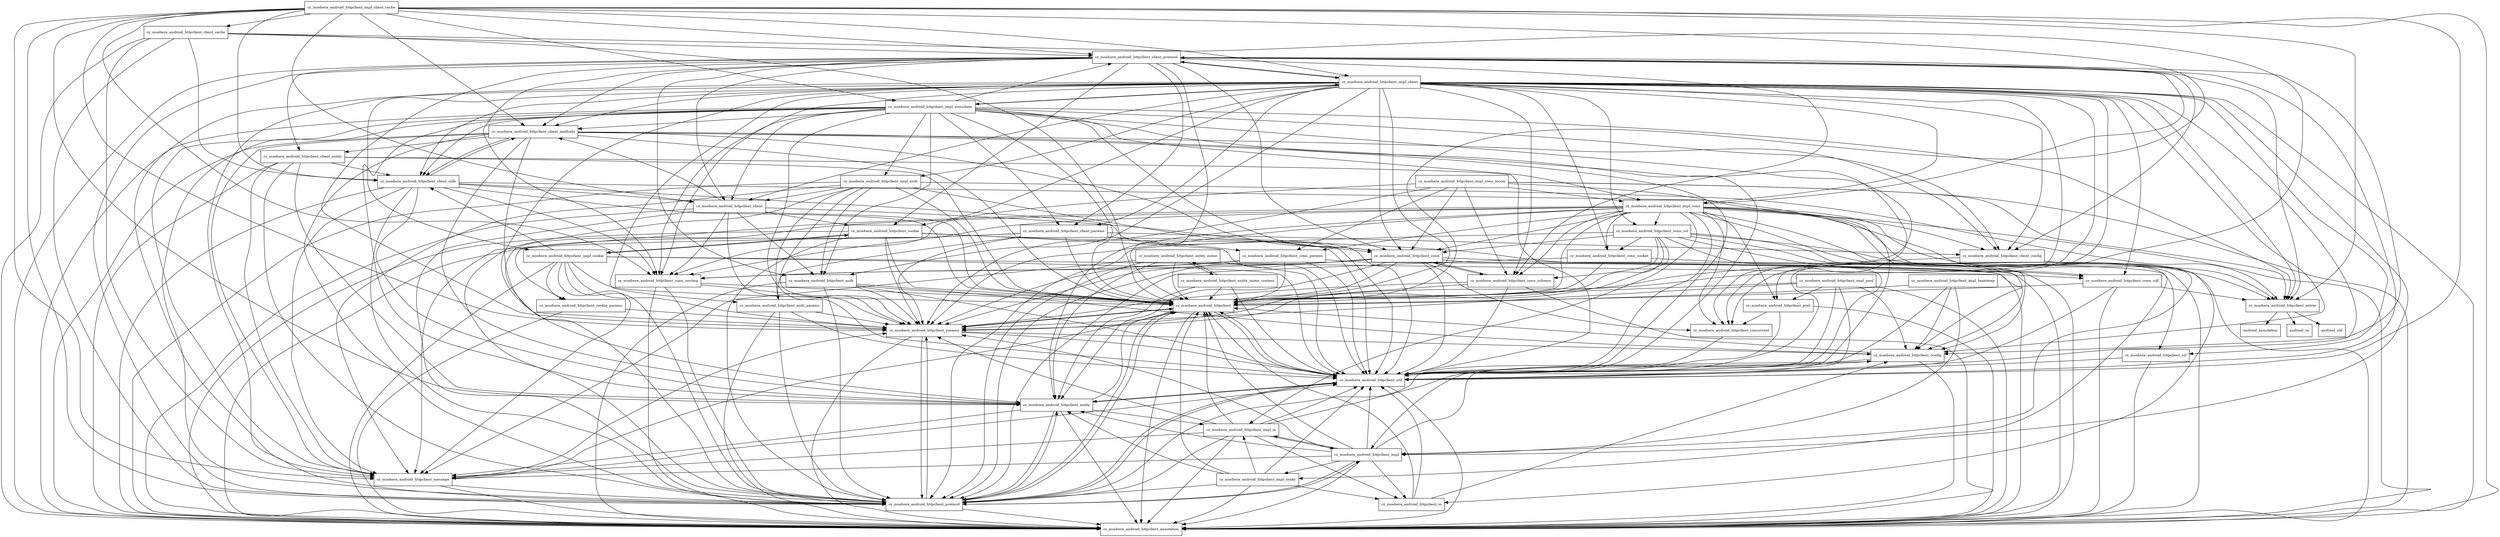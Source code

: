 digraph httpclient_4_4_1_1_package_dependencies {
  node [shape = box, fontsize=10.0];
  cz_msebera_android_httpclient -> cz_msebera_android_httpclient_annotation;
  cz_msebera_android_httpclient -> cz_msebera_android_httpclient_params;
  cz_msebera_android_httpclient -> cz_msebera_android_httpclient_protocol;
  cz_msebera_android_httpclient -> cz_msebera_android_httpclient_util;
  cz_msebera_android_httpclient_auth -> cz_msebera_android_httpclient;
  cz_msebera_android_httpclient_auth -> cz_msebera_android_httpclient_annotation;
  cz_msebera_android_httpclient_auth -> cz_msebera_android_httpclient_config;
  cz_msebera_android_httpclient_auth -> cz_msebera_android_httpclient_params;
  cz_msebera_android_httpclient_auth -> cz_msebera_android_httpclient_protocol;
  cz_msebera_android_httpclient_auth -> cz_msebera_android_httpclient_util;
  cz_msebera_android_httpclient_auth_params -> cz_msebera_android_httpclient_annotation;
  cz_msebera_android_httpclient_auth_params -> cz_msebera_android_httpclient_params;
  cz_msebera_android_httpclient_auth_params -> cz_msebera_android_httpclient_protocol;
  cz_msebera_android_httpclient_auth_params -> cz_msebera_android_httpclient_util;
  cz_msebera_android_httpclient_client -> cz_msebera_android_httpclient;
  cz_msebera_android_httpclient_client -> cz_msebera_android_httpclient_annotation;
  cz_msebera_android_httpclient_client -> cz_msebera_android_httpclient_auth;
  cz_msebera_android_httpclient_client -> cz_msebera_android_httpclient_client_methods;
  cz_msebera_android_httpclient_client -> cz_msebera_android_httpclient_conn;
  cz_msebera_android_httpclient_client -> cz_msebera_android_httpclient_conn_routing;
  cz_msebera_android_httpclient_client -> cz_msebera_android_httpclient_cookie;
  cz_msebera_android_httpclient_client -> cz_msebera_android_httpclient_params;
  cz_msebera_android_httpclient_client -> cz_msebera_android_httpclient_protocol;
  cz_msebera_android_httpclient_client_cache -> cz_msebera_android_httpclient;
  cz_msebera_android_httpclient_client_cache -> cz_msebera_android_httpclient_annotation;
  cz_msebera_android_httpclient_client_cache -> cz_msebera_android_httpclient_client_protocol;
  cz_msebera_android_httpclient_client_cache -> cz_msebera_android_httpclient_client_utils;
  cz_msebera_android_httpclient_client_cache -> cz_msebera_android_httpclient_message;
  cz_msebera_android_httpclient_client_cache -> cz_msebera_android_httpclient_protocol;
  cz_msebera_android_httpclient_client_cache -> cz_msebera_android_httpclient_util;
  cz_msebera_android_httpclient_client_config -> cz_msebera_android_httpclient;
  cz_msebera_android_httpclient_client_config -> cz_msebera_android_httpclient_annotation;
  cz_msebera_android_httpclient_client_entity -> cz_msebera_android_httpclient;
  cz_msebera_android_httpclient_client_entity -> cz_msebera_android_httpclient_annotation;
  cz_msebera_android_httpclient_client_entity -> cz_msebera_android_httpclient_client_utils;
  cz_msebera_android_httpclient_client_entity -> cz_msebera_android_httpclient_entity;
  cz_msebera_android_httpclient_client_entity -> cz_msebera_android_httpclient_message;
  cz_msebera_android_httpclient_client_entity -> cz_msebera_android_httpclient_protocol;
  cz_msebera_android_httpclient_client_entity -> cz_msebera_android_httpclient_util;
  cz_msebera_android_httpclient_client_methods -> cz_msebera_android_httpclient;
  cz_msebera_android_httpclient_client_methods -> cz_msebera_android_httpclient_annotation;
  cz_msebera_android_httpclient_client_methods -> cz_msebera_android_httpclient_client_config;
  cz_msebera_android_httpclient_client_methods -> cz_msebera_android_httpclient_client_entity;
  cz_msebera_android_httpclient_client_methods -> cz_msebera_android_httpclient_client_utils;
  cz_msebera_android_httpclient_client_methods -> cz_msebera_android_httpclient_concurrent;
  cz_msebera_android_httpclient_client_methods -> cz_msebera_android_httpclient_conn;
  cz_msebera_android_httpclient_client_methods -> cz_msebera_android_httpclient_entity;
  cz_msebera_android_httpclient_client_methods -> cz_msebera_android_httpclient_message;
  cz_msebera_android_httpclient_client_methods -> cz_msebera_android_httpclient_params;
  cz_msebera_android_httpclient_client_methods -> cz_msebera_android_httpclient_protocol;
  cz_msebera_android_httpclient_client_methods -> cz_msebera_android_httpclient_util;
  cz_msebera_android_httpclient_client_params -> cz_msebera_android_httpclient;
  cz_msebera_android_httpclient_client_params -> cz_msebera_android_httpclient_annotation;
  cz_msebera_android_httpclient_client_params -> cz_msebera_android_httpclient_auth_params;
  cz_msebera_android_httpclient_client_params -> cz_msebera_android_httpclient_client_config;
  cz_msebera_android_httpclient_client_params -> cz_msebera_android_httpclient_conn_params;
  cz_msebera_android_httpclient_client_params -> cz_msebera_android_httpclient_cookie_params;
  cz_msebera_android_httpclient_client_params -> cz_msebera_android_httpclient_params;
  cz_msebera_android_httpclient_client_params -> cz_msebera_android_httpclient_util;
  cz_msebera_android_httpclient_client_protocol -> cz_msebera_android_httpclient;
  cz_msebera_android_httpclient_client_protocol -> cz_msebera_android_httpclient_annotation;
  cz_msebera_android_httpclient_client_protocol -> cz_msebera_android_httpclient_auth;
  cz_msebera_android_httpclient_client_protocol -> cz_msebera_android_httpclient_client;
  cz_msebera_android_httpclient_client_protocol -> cz_msebera_android_httpclient_client_config;
  cz_msebera_android_httpclient_client_protocol -> cz_msebera_android_httpclient_client_entity;
  cz_msebera_android_httpclient_client_protocol -> cz_msebera_android_httpclient_client_methods;
  cz_msebera_android_httpclient_client_protocol -> cz_msebera_android_httpclient_client_params;
  cz_msebera_android_httpclient_client_protocol -> cz_msebera_android_httpclient_config;
  cz_msebera_android_httpclient_client_protocol -> cz_msebera_android_httpclient_conn;
  cz_msebera_android_httpclient_client_protocol -> cz_msebera_android_httpclient_conn_routing;
  cz_msebera_android_httpclient_client_protocol -> cz_msebera_android_httpclient_conn_scheme;
  cz_msebera_android_httpclient_client_protocol -> cz_msebera_android_httpclient_cookie;
  cz_msebera_android_httpclient_client_protocol -> cz_msebera_android_httpclient_extras;
  cz_msebera_android_httpclient_client_protocol -> cz_msebera_android_httpclient_impl_client;
  cz_msebera_android_httpclient_client_protocol -> cz_msebera_android_httpclient_params;
  cz_msebera_android_httpclient_client_protocol -> cz_msebera_android_httpclient_protocol;
  cz_msebera_android_httpclient_client_protocol -> cz_msebera_android_httpclient_util;
  cz_msebera_android_httpclient_client_utils -> cz_msebera_android_httpclient;
  cz_msebera_android_httpclient_client_utils -> cz_msebera_android_httpclient_annotation;
  cz_msebera_android_httpclient_client_utils -> cz_msebera_android_httpclient_client;
  cz_msebera_android_httpclient_client_utils -> cz_msebera_android_httpclient_client_methods;
  cz_msebera_android_httpclient_client_utils -> cz_msebera_android_httpclient_conn_routing;
  cz_msebera_android_httpclient_client_utils -> cz_msebera_android_httpclient_conn_util;
  cz_msebera_android_httpclient_client_utils -> cz_msebera_android_httpclient_entity;
  cz_msebera_android_httpclient_client_utils -> cz_msebera_android_httpclient_message;
  cz_msebera_android_httpclient_client_utils -> cz_msebera_android_httpclient_protocol;
  cz_msebera_android_httpclient_client_utils -> cz_msebera_android_httpclient_util;
  cz_msebera_android_httpclient_concurrent -> cz_msebera_android_httpclient_util;
  cz_msebera_android_httpclient_config -> cz_msebera_android_httpclient;
  cz_msebera_android_httpclient_config -> cz_msebera_android_httpclient_annotation;
  cz_msebera_android_httpclient_config -> cz_msebera_android_httpclient_util;
  cz_msebera_android_httpclient_conn -> cz_msebera_android_httpclient;
  cz_msebera_android_httpclient_conn -> cz_msebera_android_httpclient_annotation;
  cz_msebera_android_httpclient_conn -> cz_msebera_android_httpclient_concurrent;
  cz_msebera_android_httpclient_conn -> cz_msebera_android_httpclient_config;
  cz_msebera_android_httpclient_conn -> cz_msebera_android_httpclient_conn_routing;
  cz_msebera_android_httpclient_conn -> cz_msebera_android_httpclient_conn_scheme;
  cz_msebera_android_httpclient_conn -> cz_msebera_android_httpclient_entity;
  cz_msebera_android_httpclient_conn -> cz_msebera_android_httpclient_params;
  cz_msebera_android_httpclient_conn -> cz_msebera_android_httpclient_protocol;
  cz_msebera_android_httpclient_conn -> cz_msebera_android_httpclient_util;
  cz_msebera_android_httpclient_conn_params -> cz_msebera_android_httpclient;
  cz_msebera_android_httpclient_conn_params -> cz_msebera_android_httpclient_annotation;
  cz_msebera_android_httpclient_conn_params -> cz_msebera_android_httpclient_conn_routing;
  cz_msebera_android_httpclient_conn_params -> cz_msebera_android_httpclient_params;
  cz_msebera_android_httpclient_conn_params -> cz_msebera_android_httpclient_util;
  cz_msebera_android_httpclient_conn_routing -> cz_msebera_android_httpclient;
  cz_msebera_android_httpclient_conn_routing -> cz_msebera_android_httpclient_annotation;
  cz_msebera_android_httpclient_conn_routing -> cz_msebera_android_httpclient_protocol;
  cz_msebera_android_httpclient_conn_routing -> cz_msebera_android_httpclient_util;
  cz_msebera_android_httpclient_conn_scheme -> cz_msebera_android_httpclient;
  cz_msebera_android_httpclient_conn_scheme -> cz_msebera_android_httpclient_annotation;
  cz_msebera_android_httpclient_conn_scheme -> cz_msebera_android_httpclient_conn;
  cz_msebera_android_httpclient_conn_scheme -> cz_msebera_android_httpclient_params;
  cz_msebera_android_httpclient_conn_scheme -> cz_msebera_android_httpclient_util;
  cz_msebera_android_httpclient_conn_socket -> cz_msebera_android_httpclient;
  cz_msebera_android_httpclient_conn_socket -> cz_msebera_android_httpclient_annotation;
  cz_msebera_android_httpclient_conn_socket -> cz_msebera_android_httpclient_protocol;
  cz_msebera_android_httpclient_conn_ssl -> cz_msebera_android_httpclient;
  cz_msebera_android_httpclient_conn_ssl -> cz_msebera_android_httpclient_annotation;
  cz_msebera_android_httpclient_conn_ssl -> cz_msebera_android_httpclient_conn;
  cz_msebera_android_httpclient_conn_ssl -> cz_msebera_android_httpclient_conn_scheme;
  cz_msebera_android_httpclient_conn_ssl -> cz_msebera_android_httpclient_conn_socket;
  cz_msebera_android_httpclient_conn_ssl -> cz_msebera_android_httpclient_conn_util;
  cz_msebera_android_httpclient_conn_ssl -> cz_msebera_android_httpclient_extras;
  cz_msebera_android_httpclient_conn_ssl -> cz_msebera_android_httpclient_params;
  cz_msebera_android_httpclient_conn_ssl -> cz_msebera_android_httpclient_protocol;
  cz_msebera_android_httpclient_conn_ssl -> cz_msebera_android_httpclient_ssl;
  cz_msebera_android_httpclient_conn_ssl -> cz_msebera_android_httpclient_util;
  cz_msebera_android_httpclient_conn_util -> cz_msebera_android_httpclient;
  cz_msebera_android_httpclient_conn_util -> cz_msebera_android_httpclient_annotation;
  cz_msebera_android_httpclient_conn_util -> cz_msebera_android_httpclient_extras;
  cz_msebera_android_httpclient_conn_util -> cz_msebera_android_httpclient_util;
  cz_msebera_android_httpclient_cookie -> cz_msebera_android_httpclient;
  cz_msebera_android_httpclient_cookie -> cz_msebera_android_httpclient_annotation;
  cz_msebera_android_httpclient_cookie -> cz_msebera_android_httpclient_config;
  cz_msebera_android_httpclient_cookie -> cz_msebera_android_httpclient_impl_cookie;
  cz_msebera_android_httpclient_cookie -> cz_msebera_android_httpclient_params;
  cz_msebera_android_httpclient_cookie -> cz_msebera_android_httpclient_protocol;
  cz_msebera_android_httpclient_cookie -> cz_msebera_android_httpclient_util;
  cz_msebera_android_httpclient_cookie_params -> cz_msebera_android_httpclient_annotation;
  cz_msebera_android_httpclient_cookie_params -> cz_msebera_android_httpclient_params;
  cz_msebera_android_httpclient_entity -> cz_msebera_android_httpclient;
  cz_msebera_android_httpclient_entity -> cz_msebera_android_httpclient_annotation;
  cz_msebera_android_httpclient_entity -> cz_msebera_android_httpclient_impl_io;
  cz_msebera_android_httpclient_entity -> cz_msebera_android_httpclient_message;
  cz_msebera_android_httpclient_entity -> cz_msebera_android_httpclient_protocol;
  cz_msebera_android_httpclient_entity -> cz_msebera_android_httpclient_util;
  cz_msebera_android_httpclient_entity_mime -> cz_msebera_android_httpclient;
  cz_msebera_android_httpclient_entity_mime -> cz_msebera_android_httpclient_entity;
  cz_msebera_android_httpclient_entity_mime -> cz_msebera_android_httpclient_entity_mime_content;
  cz_msebera_android_httpclient_entity_mime -> cz_msebera_android_httpclient_message;
  cz_msebera_android_httpclient_entity_mime -> cz_msebera_android_httpclient_protocol;
  cz_msebera_android_httpclient_entity_mime -> cz_msebera_android_httpclient_util;
  cz_msebera_android_httpclient_entity_mime_content -> cz_msebera_android_httpclient;
  cz_msebera_android_httpclient_entity_mime_content -> cz_msebera_android_httpclient_entity;
  cz_msebera_android_httpclient_entity_mime_content -> cz_msebera_android_httpclient_entity_mime;
  cz_msebera_android_httpclient_entity_mime_content -> cz_msebera_android_httpclient_util;
  cz_msebera_android_httpclient_extras -> android_annotation;
  cz_msebera_android_httpclient_extras -> android_os;
  cz_msebera_android_httpclient_extras -> android_util;
  cz_msebera_android_httpclient_impl -> cz_msebera_android_httpclient;
  cz_msebera_android_httpclient_impl -> cz_msebera_android_httpclient_annotation;
  cz_msebera_android_httpclient_impl -> cz_msebera_android_httpclient_config;
  cz_msebera_android_httpclient_impl -> cz_msebera_android_httpclient_entity;
  cz_msebera_android_httpclient_impl -> cz_msebera_android_httpclient_impl_entity;
  cz_msebera_android_httpclient_impl -> cz_msebera_android_httpclient_impl_io;
  cz_msebera_android_httpclient_impl -> cz_msebera_android_httpclient_io;
  cz_msebera_android_httpclient_impl -> cz_msebera_android_httpclient_message;
  cz_msebera_android_httpclient_impl -> cz_msebera_android_httpclient_params;
  cz_msebera_android_httpclient_impl -> cz_msebera_android_httpclient_protocol;
  cz_msebera_android_httpclient_impl -> cz_msebera_android_httpclient_util;
  cz_msebera_android_httpclient_impl_auth -> cz_msebera_android_httpclient;
  cz_msebera_android_httpclient_impl_auth -> cz_msebera_android_httpclient_annotation;
  cz_msebera_android_httpclient_impl_auth -> cz_msebera_android_httpclient_auth;
  cz_msebera_android_httpclient_impl_auth -> cz_msebera_android_httpclient_auth_params;
  cz_msebera_android_httpclient_impl_auth -> cz_msebera_android_httpclient_client;
  cz_msebera_android_httpclient_impl_auth -> cz_msebera_android_httpclient_extras;
  cz_msebera_android_httpclient_impl_auth -> cz_msebera_android_httpclient_message;
  cz_msebera_android_httpclient_impl_auth -> cz_msebera_android_httpclient_params;
  cz_msebera_android_httpclient_impl_auth -> cz_msebera_android_httpclient_protocol;
  cz_msebera_android_httpclient_impl_auth -> cz_msebera_android_httpclient_util;
  cz_msebera_android_httpclient_impl_bootstrap -> cz_msebera_android_httpclient;
  cz_msebera_android_httpclient_impl_bootstrap -> cz_msebera_android_httpclient_config;
  cz_msebera_android_httpclient_impl_bootstrap -> cz_msebera_android_httpclient_impl;
  cz_msebera_android_httpclient_impl_bootstrap -> cz_msebera_android_httpclient_protocol;
  cz_msebera_android_httpclient_impl_client -> cz_msebera_android_httpclient;
  cz_msebera_android_httpclient_impl_client -> cz_msebera_android_httpclient_annotation;
  cz_msebera_android_httpclient_impl_client -> cz_msebera_android_httpclient_auth;
  cz_msebera_android_httpclient_impl_client -> cz_msebera_android_httpclient_auth_params;
  cz_msebera_android_httpclient_impl_client -> cz_msebera_android_httpclient_client;
  cz_msebera_android_httpclient_impl_client -> cz_msebera_android_httpclient_client_config;
  cz_msebera_android_httpclient_impl_client -> cz_msebera_android_httpclient_client_methods;
  cz_msebera_android_httpclient_impl_client -> cz_msebera_android_httpclient_client_params;
  cz_msebera_android_httpclient_impl_client -> cz_msebera_android_httpclient_client_protocol;
  cz_msebera_android_httpclient_impl_client -> cz_msebera_android_httpclient_client_utils;
  cz_msebera_android_httpclient_impl_client -> cz_msebera_android_httpclient_concurrent;
  cz_msebera_android_httpclient_impl_client -> cz_msebera_android_httpclient_config;
  cz_msebera_android_httpclient_impl_client -> cz_msebera_android_httpclient_conn;
  cz_msebera_android_httpclient_impl_client -> cz_msebera_android_httpclient_conn_routing;
  cz_msebera_android_httpclient_impl_client -> cz_msebera_android_httpclient_conn_scheme;
  cz_msebera_android_httpclient_impl_client -> cz_msebera_android_httpclient_conn_socket;
  cz_msebera_android_httpclient_impl_client -> cz_msebera_android_httpclient_conn_ssl;
  cz_msebera_android_httpclient_impl_client -> cz_msebera_android_httpclient_conn_util;
  cz_msebera_android_httpclient_impl_client -> cz_msebera_android_httpclient_cookie;
  cz_msebera_android_httpclient_impl_client -> cz_msebera_android_httpclient_entity;
  cz_msebera_android_httpclient_impl_client -> cz_msebera_android_httpclient_extras;
  cz_msebera_android_httpclient_impl_client -> cz_msebera_android_httpclient_impl;
  cz_msebera_android_httpclient_impl_client -> cz_msebera_android_httpclient_impl_auth;
  cz_msebera_android_httpclient_impl_client -> cz_msebera_android_httpclient_impl_conn;
  cz_msebera_android_httpclient_impl_client -> cz_msebera_android_httpclient_impl_cookie;
  cz_msebera_android_httpclient_impl_client -> cz_msebera_android_httpclient_impl_execchain;
  cz_msebera_android_httpclient_impl_client -> cz_msebera_android_httpclient_message;
  cz_msebera_android_httpclient_impl_client -> cz_msebera_android_httpclient_params;
  cz_msebera_android_httpclient_impl_client -> cz_msebera_android_httpclient_pool;
  cz_msebera_android_httpclient_impl_client -> cz_msebera_android_httpclient_protocol;
  cz_msebera_android_httpclient_impl_client -> cz_msebera_android_httpclient_ssl;
  cz_msebera_android_httpclient_impl_client -> cz_msebera_android_httpclient_util;
  cz_msebera_android_httpclient_impl_client_cache -> cz_msebera_android_httpclient;
  cz_msebera_android_httpclient_impl_client_cache -> cz_msebera_android_httpclient_annotation;
  cz_msebera_android_httpclient_impl_client_cache -> cz_msebera_android_httpclient_client;
  cz_msebera_android_httpclient_impl_client_cache -> cz_msebera_android_httpclient_client_cache;
  cz_msebera_android_httpclient_impl_client_cache -> cz_msebera_android_httpclient_client_methods;
  cz_msebera_android_httpclient_impl_client_cache -> cz_msebera_android_httpclient_client_protocol;
  cz_msebera_android_httpclient_impl_client_cache -> cz_msebera_android_httpclient_client_utils;
  cz_msebera_android_httpclient_impl_client_cache -> cz_msebera_android_httpclient_conn_routing;
  cz_msebera_android_httpclient_impl_client_cache -> cz_msebera_android_httpclient_entity;
  cz_msebera_android_httpclient_impl_client_cache -> cz_msebera_android_httpclient_extras;
  cz_msebera_android_httpclient_impl_client_cache -> cz_msebera_android_httpclient_impl_client;
  cz_msebera_android_httpclient_impl_client_cache -> cz_msebera_android_httpclient_impl_execchain;
  cz_msebera_android_httpclient_impl_client_cache -> cz_msebera_android_httpclient_message;
  cz_msebera_android_httpclient_impl_client_cache -> cz_msebera_android_httpclient_params;
  cz_msebera_android_httpclient_impl_client_cache -> cz_msebera_android_httpclient_protocol;
  cz_msebera_android_httpclient_impl_client_cache -> cz_msebera_android_httpclient_util;
  cz_msebera_android_httpclient_impl_conn -> cz_msebera_android_httpclient;
  cz_msebera_android_httpclient_impl_conn -> cz_msebera_android_httpclient_annotation;
  cz_msebera_android_httpclient_impl_conn -> cz_msebera_android_httpclient_client_config;
  cz_msebera_android_httpclient_impl_conn -> cz_msebera_android_httpclient_client_protocol;
  cz_msebera_android_httpclient_impl_conn -> cz_msebera_android_httpclient_concurrent;
  cz_msebera_android_httpclient_impl_conn -> cz_msebera_android_httpclient_config;
  cz_msebera_android_httpclient_impl_conn -> cz_msebera_android_httpclient_conn;
  cz_msebera_android_httpclient_impl_conn -> cz_msebera_android_httpclient_conn_params;
  cz_msebera_android_httpclient_impl_conn -> cz_msebera_android_httpclient_conn_routing;
  cz_msebera_android_httpclient_impl_conn -> cz_msebera_android_httpclient_conn_scheme;
  cz_msebera_android_httpclient_impl_conn -> cz_msebera_android_httpclient_conn_socket;
  cz_msebera_android_httpclient_impl_conn -> cz_msebera_android_httpclient_conn_ssl;
  cz_msebera_android_httpclient_impl_conn -> cz_msebera_android_httpclient_entity;
  cz_msebera_android_httpclient_impl_conn -> cz_msebera_android_httpclient_extras;
  cz_msebera_android_httpclient_impl_conn -> cz_msebera_android_httpclient_impl;
  cz_msebera_android_httpclient_impl_conn -> cz_msebera_android_httpclient_impl_entity;
  cz_msebera_android_httpclient_impl_conn -> cz_msebera_android_httpclient_impl_io;
  cz_msebera_android_httpclient_impl_conn -> cz_msebera_android_httpclient_io;
  cz_msebera_android_httpclient_impl_conn -> cz_msebera_android_httpclient_message;
  cz_msebera_android_httpclient_impl_conn -> cz_msebera_android_httpclient_params;
  cz_msebera_android_httpclient_impl_conn -> cz_msebera_android_httpclient_pool;
  cz_msebera_android_httpclient_impl_conn -> cz_msebera_android_httpclient_protocol;
  cz_msebera_android_httpclient_impl_conn -> cz_msebera_android_httpclient_util;
  cz_msebera_android_httpclient_impl_conn_tsccm -> cz_msebera_android_httpclient_annotation;
  cz_msebera_android_httpclient_impl_conn_tsccm -> cz_msebera_android_httpclient_conn;
  cz_msebera_android_httpclient_impl_conn_tsccm -> cz_msebera_android_httpclient_conn_params;
  cz_msebera_android_httpclient_impl_conn_tsccm -> cz_msebera_android_httpclient_conn_routing;
  cz_msebera_android_httpclient_impl_conn_tsccm -> cz_msebera_android_httpclient_conn_scheme;
  cz_msebera_android_httpclient_impl_conn_tsccm -> cz_msebera_android_httpclient_extras;
  cz_msebera_android_httpclient_impl_conn_tsccm -> cz_msebera_android_httpclient_impl_conn;
  cz_msebera_android_httpclient_impl_conn_tsccm -> cz_msebera_android_httpclient_params;
  cz_msebera_android_httpclient_impl_conn_tsccm -> cz_msebera_android_httpclient_util;
  cz_msebera_android_httpclient_impl_cookie -> cz_msebera_android_httpclient;
  cz_msebera_android_httpclient_impl_cookie -> cz_msebera_android_httpclient_annotation;
  cz_msebera_android_httpclient_impl_cookie -> cz_msebera_android_httpclient_client_utils;
  cz_msebera_android_httpclient_impl_cookie -> cz_msebera_android_httpclient_conn_util;
  cz_msebera_android_httpclient_impl_cookie -> cz_msebera_android_httpclient_cookie;
  cz_msebera_android_httpclient_impl_cookie -> cz_msebera_android_httpclient_cookie_params;
  cz_msebera_android_httpclient_impl_cookie -> cz_msebera_android_httpclient_message;
  cz_msebera_android_httpclient_impl_cookie -> cz_msebera_android_httpclient_params;
  cz_msebera_android_httpclient_impl_cookie -> cz_msebera_android_httpclient_protocol;
  cz_msebera_android_httpclient_impl_cookie -> cz_msebera_android_httpclient_util;
  cz_msebera_android_httpclient_impl_entity -> cz_msebera_android_httpclient;
  cz_msebera_android_httpclient_impl_entity -> cz_msebera_android_httpclient_annotation;
  cz_msebera_android_httpclient_impl_entity -> cz_msebera_android_httpclient_entity;
  cz_msebera_android_httpclient_impl_entity -> cz_msebera_android_httpclient_impl_io;
  cz_msebera_android_httpclient_impl_entity -> cz_msebera_android_httpclient_io;
  cz_msebera_android_httpclient_impl_entity -> cz_msebera_android_httpclient_protocol;
  cz_msebera_android_httpclient_impl_entity -> cz_msebera_android_httpclient_util;
  cz_msebera_android_httpclient_impl_execchain -> cz_msebera_android_httpclient;
  cz_msebera_android_httpclient_impl_execchain -> cz_msebera_android_httpclient_annotation;
  cz_msebera_android_httpclient_impl_execchain -> cz_msebera_android_httpclient_auth;
  cz_msebera_android_httpclient_impl_execchain -> cz_msebera_android_httpclient_client;
  cz_msebera_android_httpclient_impl_execchain -> cz_msebera_android_httpclient_client_config;
  cz_msebera_android_httpclient_impl_execchain -> cz_msebera_android_httpclient_client_methods;
  cz_msebera_android_httpclient_impl_execchain -> cz_msebera_android_httpclient_client_params;
  cz_msebera_android_httpclient_impl_execchain -> cz_msebera_android_httpclient_client_protocol;
  cz_msebera_android_httpclient_impl_execchain -> cz_msebera_android_httpclient_client_utils;
  cz_msebera_android_httpclient_impl_execchain -> cz_msebera_android_httpclient_concurrent;
  cz_msebera_android_httpclient_impl_execchain -> cz_msebera_android_httpclient_conn;
  cz_msebera_android_httpclient_impl_execchain -> cz_msebera_android_httpclient_conn_routing;
  cz_msebera_android_httpclient_impl_execchain -> cz_msebera_android_httpclient_entity;
  cz_msebera_android_httpclient_impl_execchain -> cz_msebera_android_httpclient_extras;
  cz_msebera_android_httpclient_impl_execchain -> cz_msebera_android_httpclient_impl_auth;
  cz_msebera_android_httpclient_impl_execchain -> cz_msebera_android_httpclient_impl_client;
  cz_msebera_android_httpclient_impl_execchain -> cz_msebera_android_httpclient_impl_conn;
  cz_msebera_android_httpclient_impl_execchain -> cz_msebera_android_httpclient_message;
  cz_msebera_android_httpclient_impl_execchain -> cz_msebera_android_httpclient_params;
  cz_msebera_android_httpclient_impl_execchain -> cz_msebera_android_httpclient_protocol;
  cz_msebera_android_httpclient_impl_execchain -> cz_msebera_android_httpclient_util;
  cz_msebera_android_httpclient_impl_io -> cz_msebera_android_httpclient;
  cz_msebera_android_httpclient_impl_io -> cz_msebera_android_httpclient_annotation;
  cz_msebera_android_httpclient_impl_io -> cz_msebera_android_httpclient_config;
  cz_msebera_android_httpclient_impl_io -> cz_msebera_android_httpclient_impl;
  cz_msebera_android_httpclient_impl_io -> cz_msebera_android_httpclient_io;
  cz_msebera_android_httpclient_impl_io -> cz_msebera_android_httpclient_message;
  cz_msebera_android_httpclient_impl_io -> cz_msebera_android_httpclient_params;
  cz_msebera_android_httpclient_impl_io -> cz_msebera_android_httpclient_protocol;
  cz_msebera_android_httpclient_impl_io -> cz_msebera_android_httpclient_util;
  cz_msebera_android_httpclient_impl_pool -> cz_msebera_android_httpclient;
  cz_msebera_android_httpclient_impl_pool -> cz_msebera_android_httpclient_annotation;
  cz_msebera_android_httpclient_impl_pool -> cz_msebera_android_httpclient_config;
  cz_msebera_android_httpclient_impl_pool -> cz_msebera_android_httpclient_impl;
  cz_msebera_android_httpclient_impl_pool -> cz_msebera_android_httpclient_params;
  cz_msebera_android_httpclient_impl_pool -> cz_msebera_android_httpclient_pool;
  cz_msebera_android_httpclient_impl_pool -> cz_msebera_android_httpclient_util;
  cz_msebera_android_httpclient_io -> cz_msebera_android_httpclient;
  cz_msebera_android_httpclient_io -> cz_msebera_android_httpclient_config;
  cz_msebera_android_httpclient_io -> cz_msebera_android_httpclient_util;
  cz_msebera_android_httpclient_message -> cz_msebera_android_httpclient;
  cz_msebera_android_httpclient_message -> cz_msebera_android_httpclient_annotation;
  cz_msebera_android_httpclient_message -> cz_msebera_android_httpclient_params;
  cz_msebera_android_httpclient_message -> cz_msebera_android_httpclient_protocol;
  cz_msebera_android_httpclient_message -> cz_msebera_android_httpclient_util;
  cz_msebera_android_httpclient_params -> cz_msebera_android_httpclient;
  cz_msebera_android_httpclient_params -> cz_msebera_android_httpclient_annotation;
  cz_msebera_android_httpclient_params -> cz_msebera_android_httpclient_config;
  cz_msebera_android_httpclient_params -> cz_msebera_android_httpclient_protocol;
  cz_msebera_android_httpclient_params -> cz_msebera_android_httpclient_util;
  cz_msebera_android_httpclient_pool -> cz_msebera_android_httpclient_annotation;
  cz_msebera_android_httpclient_pool -> cz_msebera_android_httpclient_concurrent;
  cz_msebera_android_httpclient_pool -> cz_msebera_android_httpclient_util;
  cz_msebera_android_httpclient_protocol -> cz_msebera_android_httpclient;
  cz_msebera_android_httpclient_protocol -> cz_msebera_android_httpclient_annotation;
  cz_msebera_android_httpclient_protocol -> cz_msebera_android_httpclient_entity;
  cz_msebera_android_httpclient_protocol -> cz_msebera_android_httpclient_impl;
  cz_msebera_android_httpclient_protocol -> cz_msebera_android_httpclient_params;
  cz_msebera_android_httpclient_protocol -> cz_msebera_android_httpclient_util;
  cz_msebera_android_httpclient_ssl -> cz_msebera_android_httpclient_annotation;
  cz_msebera_android_httpclient_ssl -> cz_msebera_android_httpclient_util;
  cz_msebera_android_httpclient_util -> cz_msebera_android_httpclient;
  cz_msebera_android_httpclient_util -> cz_msebera_android_httpclient_annotation;
  cz_msebera_android_httpclient_util -> cz_msebera_android_httpclient_entity;
  cz_msebera_android_httpclient_util -> cz_msebera_android_httpclient_protocol;
}
